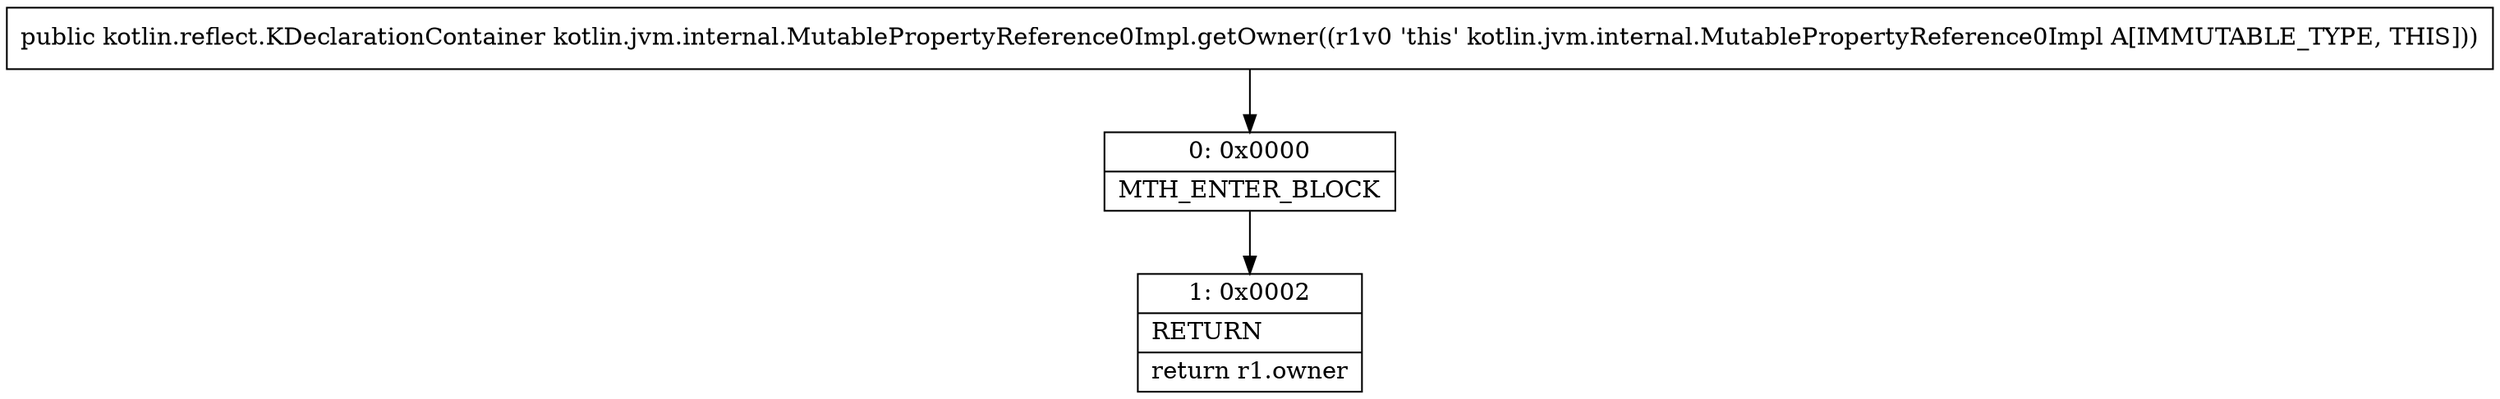 digraph "CFG forkotlin.jvm.internal.MutablePropertyReference0Impl.getOwner()Lkotlin\/reflect\/KDeclarationContainer;" {
Node_0 [shape=record,label="{0\:\ 0x0000|MTH_ENTER_BLOCK\l}"];
Node_1 [shape=record,label="{1\:\ 0x0002|RETURN\l|return r1.owner\l}"];
MethodNode[shape=record,label="{public kotlin.reflect.KDeclarationContainer kotlin.jvm.internal.MutablePropertyReference0Impl.getOwner((r1v0 'this' kotlin.jvm.internal.MutablePropertyReference0Impl A[IMMUTABLE_TYPE, THIS])) }"];
MethodNode -> Node_0;
Node_0 -> Node_1;
}

